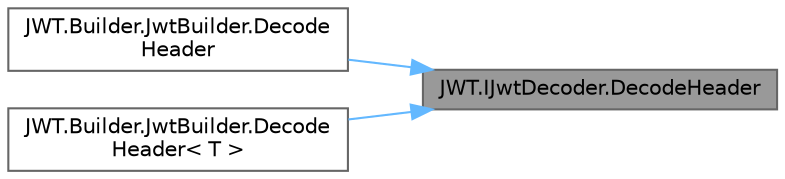 digraph "JWT.IJwtDecoder.DecodeHeader"
{
 // LATEX_PDF_SIZE
  bgcolor="transparent";
  edge [fontname=Helvetica,fontsize=10,labelfontname=Helvetica,labelfontsize=10];
  node [fontname=Helvetica,fontsize=10,shape=box,height=0.2,width=0.4];
  rankdir="RL";
  Node1 [id="Node000001",label="JWT.IJwtDecoder.DecodeHeader",height=0.2,width=0.4,color="gray40", fillcolor="grey60", style="filled", fontcolor="black",tooltip="Given a JWT, decodes it and return the header."];
  Node1 -> Node2 [id="edge5_Node000001_Node000002",dir="back",color="steelblue1",style="solid",tooltip=" "];
  Node2 [id="Node000002",label="JWT.Builder.JwtBuilder.Decode\lHeader",height=0.2,width=0.4,color="grey40", fillcolor="white", style="filled",URL="$class_j_w_t_1_1_builder_1_1_jwt_builder.html#a3a4ec54245d85c1b64cf2ec9b203ff69",tooltip="Given a JWT, decodes it and return the header."];
  Node1 -> Node3 [id="edge6_Node000001_Node000003",dir="back",color="steelblue1",style="solid",tooltip=" "];
  Node3 [id="Node000003",label="JWT.Builder.JwtBuilder.Decode\lHeader\< T \>",height=0.2,width=0.4,color="grey40", fillcolor="white", style="filled",URL="$class_j_w_t_1_1_builder_1_1_jwt_builder.html#a49ba989aa19182afaf7e200eb7004357",tooltip="Given a JWT, decodes it and return the header."];
}
